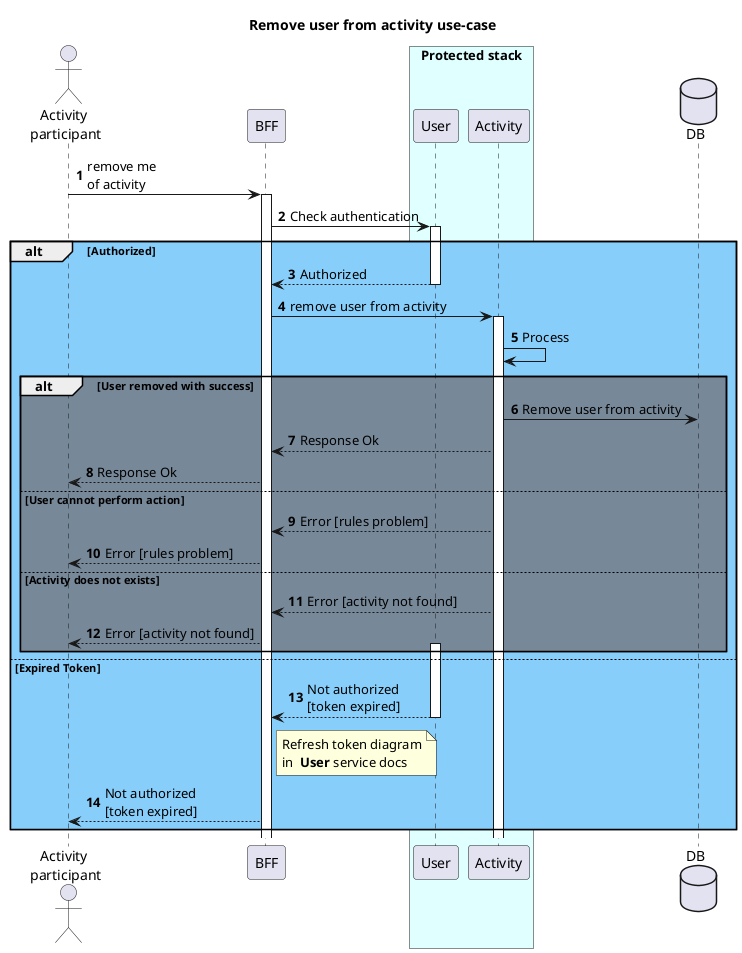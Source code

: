@startuml
  autonumber
  title "Remove user from activity use-case"

  actor "Activity \nparticipant" as client
  participant BFF
  box "Protected stack" #LightCyan
  participant User
  participant Activity
  end box
  database DB

  client -> BFF: remove me \nof activity
  activate BFF
  BFF -> User: Check authentication
  activate User
  alt #LightSkyBlue Authorized
    BFF <-- User: Authorized
    deactivate User
    BFF -> Activity: remove user from activity
    activate Activity
    Activity -> Activity: Process
    alt #LightSlateGray User removed with success
      Activity -> DB: Remove user from activity
      BFF <-- Activity: Response Ok
      client <-- BFF: Response Ok
    else User cannot perform action
      BFF <-- Activity: Error [rules problem]
      client <-- BFF: Error [rules problem]
    else Activity does not exists
      BFF <-- Activity: Error [activity not found]
      client <-- BFF: Error [activity not found]
    activate User
    end
 else Expired Token
    BFF <-- User: Not authorized \n[token expired]
    deactivate User
    note right of BFF
      Refresh token diagram
      in  **User** service docs
    end note
    client <-- BFF: Not authorized \n[token expired]   
  end
@enduml